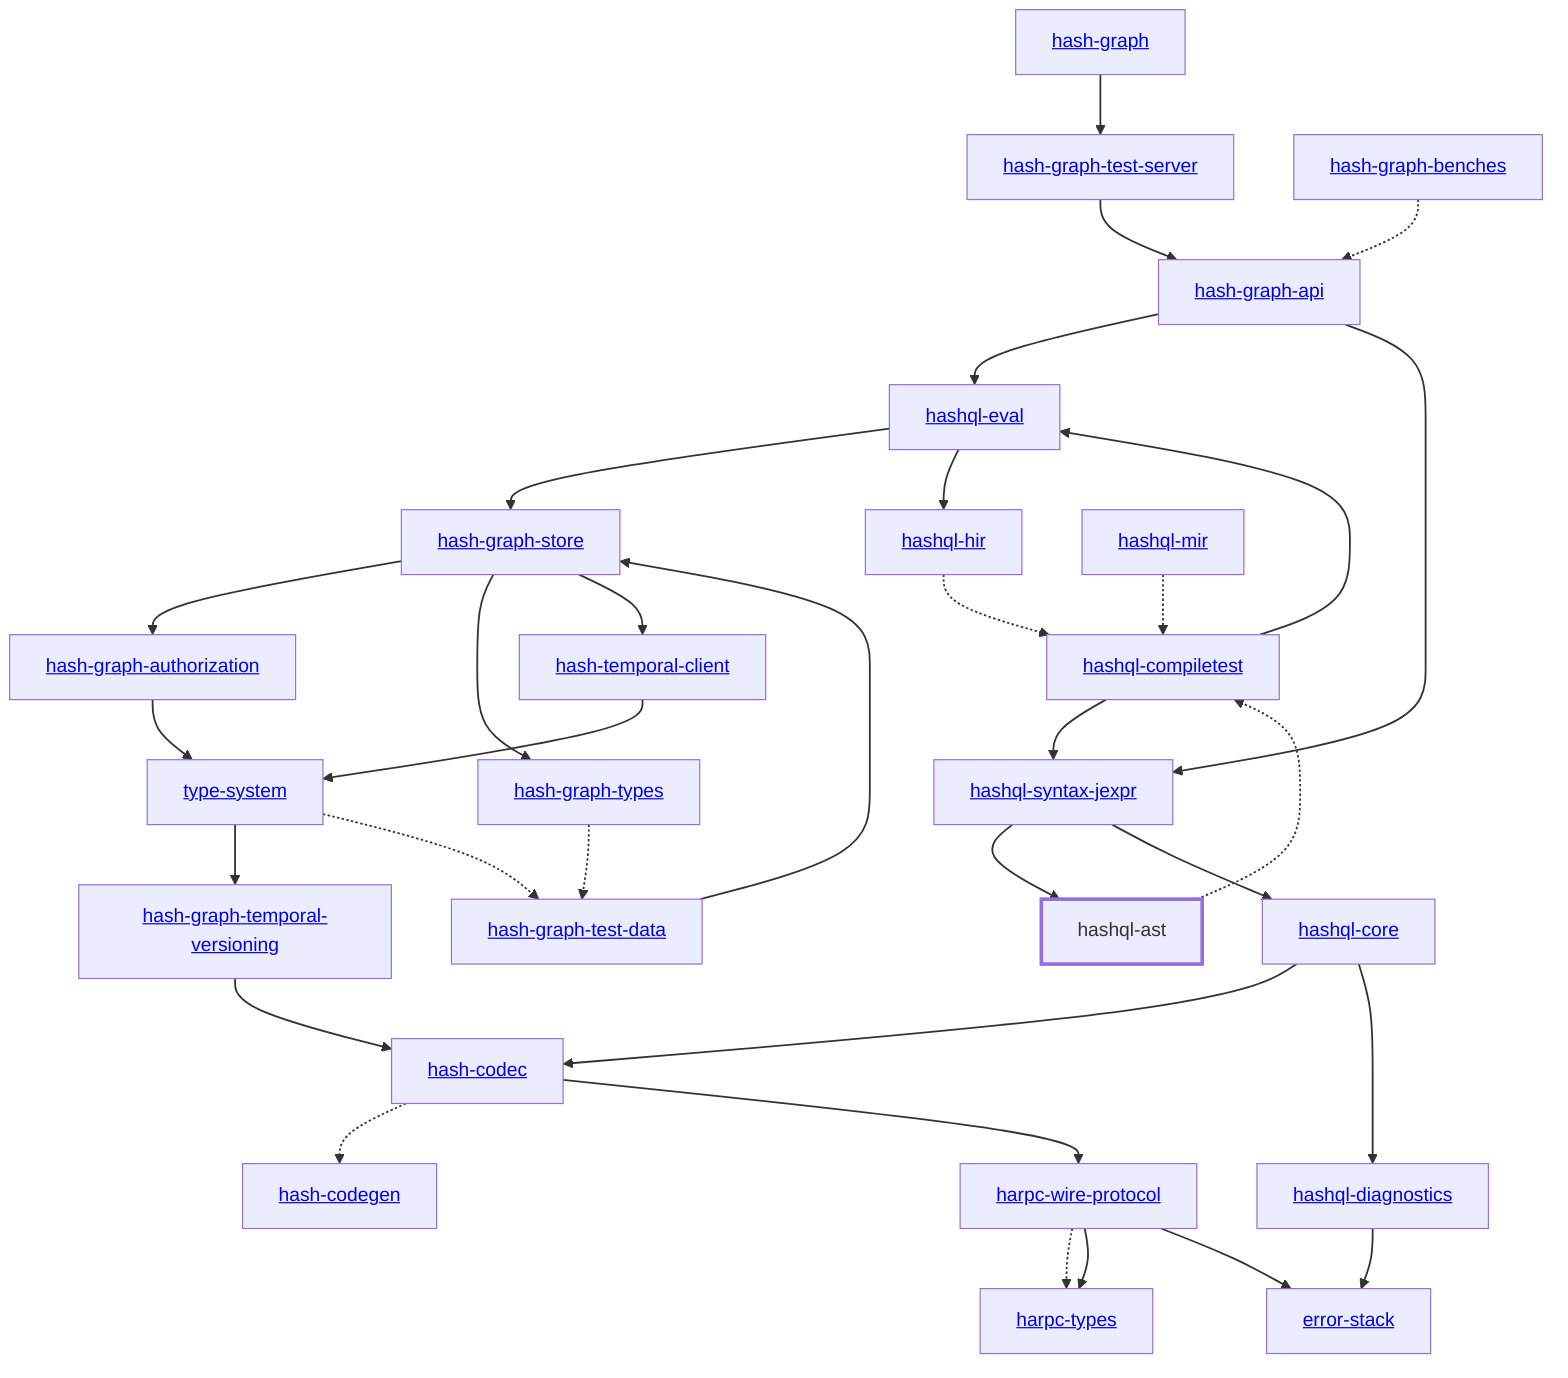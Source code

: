 graph TD
    linkStyle default stroke-width:1.5px
    classDef default stroke-width:1px
    classDef root stroke-width:3px
    classDef dev stroke-width:1px
    classDef build stroke-width:1px
    %% Legend
    %% --> : Normal dependency
    %% -.-> : Dev dependency
    %% ---> : Build dependency
    0[<a href="../hash_graph/index.html">hash-graph</a>]
    1[<a href="../type_system/index.html">type-system</a>]
    2[<a href="../hash_codec/index.html">hash-codec</a>]
    3[<a href="../hash_codegen/index.html">hash-codegen</a>]
    4[<a href="../hash_graph_api/index.html">hash-graph-api</a>]
    5[<a href="../hash_graph_authorization/index.html">hash-graph-authorization</a>]
    6[<a href="../hash_graph_store/index.html">hash-graph-store</a>]
    7[<a href="../hash_graph_temporal_versioning/index.html">hash-graph-temporal-versioning</a>]
    8[<a href="../hash_graph_test_server/index.html">hash-graph-test-server</a>]
    9[<a href="../hash_graph_types/index.html">hash-graph-types</a>]
    10[<a href="../harpc_types/index.html">harpc-types</a>]
    11[<a href="../harpc_wire_protocol/index.html">harpc-wire-protocol</a>]
    12[hashql-ast]
    class 12 root
    13[<a href="../hashql_compiletest/index.html">hashql-compiletest</a>]
    14[<a href="../hashql_core/index.html">hashql-core</a>]
    15[<a href="../hashql_diagnostics/index.html">hashql-diagnostics</a>]
    16[<a href="../hashql_eval/index.html">hashql-eval</a>]
    17[<a href="../hashql_hir/index.html">hashql-hir</a>]
    18[<a href="../hashql_mir/index.html">hashql-mir</a>]
    19[<a href="../hashql_syntax_jexpr/index.html">hashql-syntax-jexpr</a>]
    20[<a href="../hash_temporal_client/index.html">hash-temporal-client</a>]
    21[<a href="../error_stack/index.html">error-stack</a>]
    22[<a href="../hash_graph_benches/index.html">hash-graph-benches</a>]
    23[<a href="../hash_graph_test_data/index.html">hash-graph-test-data</a>]
    0 --> 8
    1 --> 7
    1 -.-> 23
    2 -.-> 3
    2 --> 11
    4 --> 16
    4 --> 19
    5 --> 1
    6 --> 5
    6 --> 9
    6 --> 20
    7 --> 2
    8 --> 4
    9 -.-> 23
    11 -.-> 10
    11 --> 10
    11 --> 21
    12 -.-> 13
    13 --> 16
    13 --> 19
    14 --> 2
    14 --> 15
    15 --> 21
    16 --> 6
    16 --> 17
    17 -.-> 13
    18 -.-> 13
    19 --> 12
    19 --> 14
    20 --> 1
    22 -.-> 4
    23 --> 6